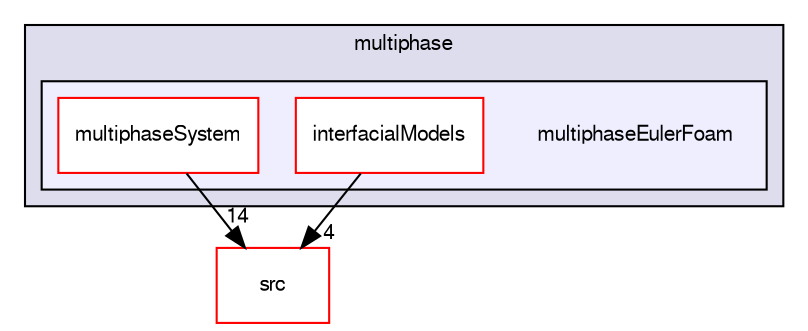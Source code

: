 digraph "applications/solvers/multiphase/multiphaseEulerFoam" {
  bgcolor=transparent;
  compound=true
  node [ fontsize="10", fontname="FreeSans"];
  edge [ labelfontsize="10", labelfontname="FreeSans"];
  subgraph clusterdir_d62a5a20700de1cb9696e405d497a576 {
    graph [ bgcolor="#ddddee", pencolor="black", label="multiphase" fontname="FreeSans", fontsize="10", URL="dir_d62a5a20700de1cb9696e405d497a576.html"]
  subgraph clusterdir_bdb3c14a9a2875c5ad517fe30fd83be7 {
    graph [ bgcolor="#eeeeff", pencolor="black", label="" URL="dir_bdb3c14a9a2875c5ad517fe30fd83be7.html"];
    dir_bdb3c14a9a2875c5ad517fe30fd83be7 [shape=plaintext label="multiphaseEulerFoam"];
    dir_69624978ef3c7e8265410d055036ffd4 [shape=box label="interfacialModels" color="red" fillcolor="white" style="filled" URL="dir_69624978ef3c7e8265410d055036ffd4.html"];
    dir_5ab331682799a6f72f6ba0da668fbf39 [shape=box label="multiphaseSystem" color="red" fillcolor="white" style="filled" URL="dir_5ab331682799a6f72f6ba0da668fbf39.html"];
  }
  }
  dir_68267d1309a1af8e8297ef4c3efbcdba [shape=box label="src" color="red" URL="dir_68267d1309a1af8e8297ef4c3efbcdba.html"];
  dir_5ab331682799a6f72f6ba0da668fbf39->dir_68267d1309a1af8e8297ef4c3efbcdba [headlabel="14", labeldistance=1.5 headhref="dir_000140_000568.html"];
  dir_69624978ef3c7e8265410d055036ffd4->dir_68267d1309a1af8e8297ef4c3efbcdba [headlabel="4", labeldistance=1.5 headhref="dir_000161_000568.html"];
}

